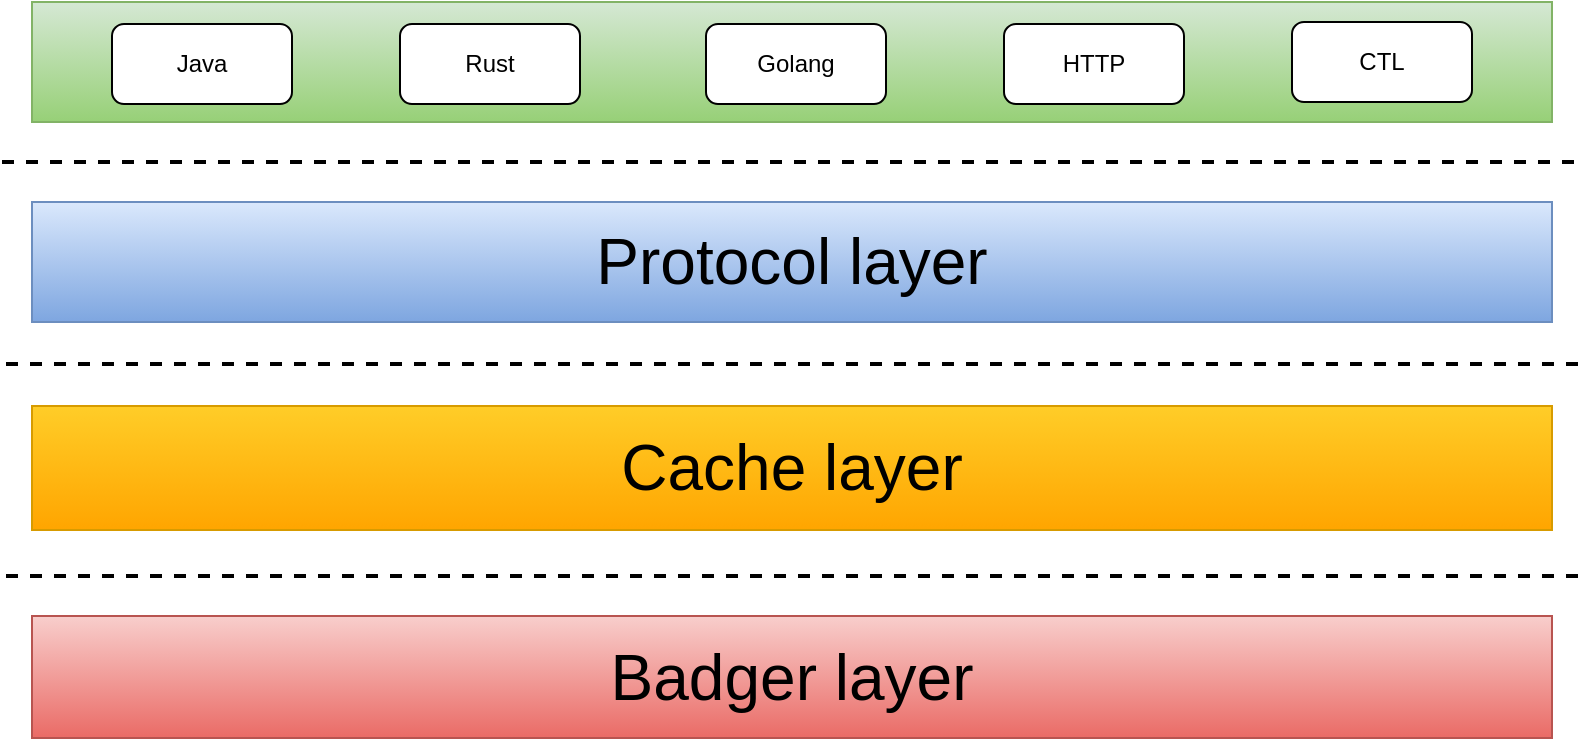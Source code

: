 <mxfile version="15.8.6" type="github">
  <diagram id="_r5gbGnqMD1R-FKgFToz" name="Page-1">
    <mxGraphModel dx="1212" dy="743" grid="1" gridSize="10" guides="1" tooltips="1" connect="1" arrows="1" fold="1" page="1" pageScale="1" pageWidth="827" pageHeight="1169" math="0" shadow="0">
      <root>
        <mxCell id="0" />
        <mxCell id="1" parent="0" />
        <mxCell id="Yunj3tXVu6rQsx3BOvY3-1" value="" style="rounded=0;whiteSpace=wrap;html=1;fillColor=#d5e8d4;strokeColor=#82b366;gradientColor=#97d077;" vertex="1" parent="1">
          <mxGeometry x="40" y="210" width="760" height="60" as="geometry" />
        </mxCell>
        <mxCell id="Yunj3tXVu6rQsx3BOvY3-2" value="" style="endArrow=none;dashed=1;html=1;rounded=0;strokeWidth=2;" edge="1" parent="1">
          <mxGeometry width="50" height="50" relative="1" as="geometry">
            <mxPoint x="25" y="290" as="sourcePoint" />
            <mxPoint x="815" y="290" as="targetPoint" />
          </mxGeometry>
        </mxCell>
        <mxCell id="Yunj3tXVu6rQsx3BOvY3-3" value="Java" style="rounded=1;whiteSpace=wrap;html=1;" vertex="1" parent="1">
          <mxGeometry x="80" y="221" width="90" height="40" as="geometry" />
        </mxCell>
        <mxCell id="Yunj3tXVu6rQsx3BOvY3-4" value="Rust" style="rounded=1;whiteSpace=wrap;html=1;" vertex="1" parent="1">
          <mxGeometry x="224" y="221" width="90" height="40" as="geometry" />
        </mxCell>
        <mxCell id="Yunj3tXVu6rQsx3BOvY3-5" value="Golang" style="rounded=1;whiteSpace=wrap;html=1;" vertex="1" parent="1">
          <mxGeometry x="377" y="221" width="90" height="40" as="geometry" />
        </mxCell>
        <mxCell id="Yunj3tXVu6rQsx3BOvY3-6" value="HTTP" style="rounded=1;whiteSpace=wrap;html=1;" vertex="1" parent="1">
          <mxGeometry x="526" y="221" width="90" height="40" as="geometry" />
        </mxCell>
        <mxCell id="Yunj3tXVu6rQsx3BOvY3-7" value="CTL" style="rounded=1;whiteSpace=wrap;html=1;" vertex="1" parent="1">
          <mxGeometry x="670" y="220" width="90" height="40" as="geometry" />
        </mxCell>
        <mxCell id="Yunj3tXVu6rQsx3BOvY3-8" value="&lt;font style=&quot;font-size: 32px&quot;&gt;Protocol layer&lt;/font&gt;" style="rounded=0;whiteSpace=wrap;html=1;fillColor=#dae8fc;strokeColor=#6c8ebf;gradientColor=#7ea6e0;" vertex="1" parent="1">
          <mxGeometry x="40" y="310" width="760" height="60" as="geometry" />
        </mxCell>
        <mxCell id="Yunj3tXVu6rQsx3BOvY3-9" value="" style="endArrow=none;dashed=1;html=1;rounded=0;strokeWidth=2;" edge="1" parent="1">
          <mxGeometry width="50" height="50" relative="1" as="geometry">
            <mxPoint x="27" y="391" as="sourcePoint" />
            <mxPoint x="817" y="391" as="targetPoint" />
          </mxGeometry>
        </mxCell>
        <mxCell id="Yunj3tXVu6rQsx3BOvY3-10" value="Cache layer" style="rounded=0;whiteSpace=wrap;html=1;fontSize=32;fillColor=#ffcd28;gradientColor=#ffa500;strokeColor=#d79b00;" vertex="1" parent="1">
          <mxGeometry x="40" y="412" width="760" height="62" as="geometry" />
        </mxCell>
        <mxCell id="Yunj3tXVu6rQsx3BOvY3-11" value="" style="endArrow=none;dashed=1;html=1;rounded=0;strokeWidth=2;" edge="1" parent="1">
          <mxGeometry width="50" height="50" relative="1" as="geometry">
            <mxPoint x="27" y="497" as="sourcePoint" />
            <mxPoint x="817" y="497" as="targetPoint" />
          </mxGeometry>
        </mxCell>
        <mxCell id="Yunj3tXVu6rQsx3BOvY3-12" value="Badger layer" style="rounded=0;whiteSpace=wrap;html=1;fontSize=32;fillColor=#f8cecc;strokeColor=#b85450;gradientColor=#ea6b66;" vertex="1" parent="1">
          <mxGeometry x="40" y="517" width="760" height="61" as="geometry" />
        </mxCell>
      </root>
    </mxGraphModel>
  </diagram>
</mxfile>

